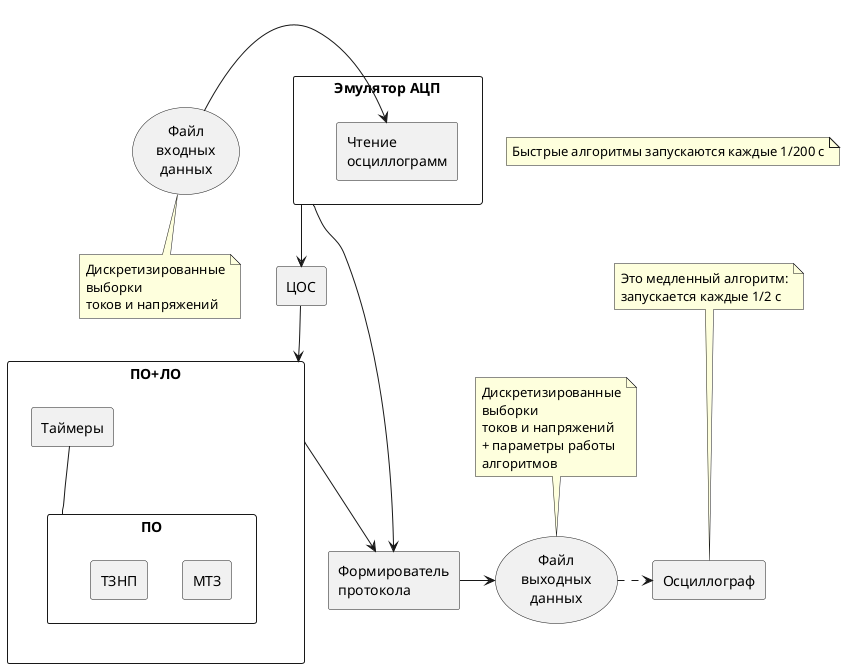 @startuml alg_ex_simple onOsc
skinparam BackgroundColor transparent
skinparam componentStyle rectangle

note "Быстрые алгоритмы запускаются каждые 1/200 с" as N0

component "Эмулятор АЦП" as alg_0_ADC {
    component "Чтение \nосциллограмм" as FileReader
}
component "ЦОС" as alg_1_DSP
component "ПО+ЛО" as alg_2_triggers {
    component "Таймеры" as Timers
    component "ПО" as StartingElements {
        component "МТЗ" as OvercurrentProtection
        component "ТЗНП" as ZSCurrentProtection
    }
}

component "Формирователь\nпротокола" as alg_3_log

component "Осциллограф" as alg_4_osc
note "Это медленный алгоритм:\nзапускается каждые 1/2 с" as N1
N1 ... alg_4_osc

Timers -- StartingElements

(Файл\nвходных\nданных) -r-> FileReader
note bottom of (Файл\nвходных\nданных) : Дискретизированные\nвыборки\nтоков и напряжений
alg_0_ADC --> alg_1_DSP
alg_0_ADC --> alg_3_log
alg_1_DSP --> alg_2_triggers
alg_2_triggers --> alg_3_log

alg_3_log -> (Файл\nвыходных\nданных)
note top of (Файл\nвыходных\nданных) : Дискретизированные\nвыборки\nтоков и напряжений\n+ параметры работы\nалгоритмов

(Файл\nвыходных\nданных) .> alg_4_osc 

@enduml